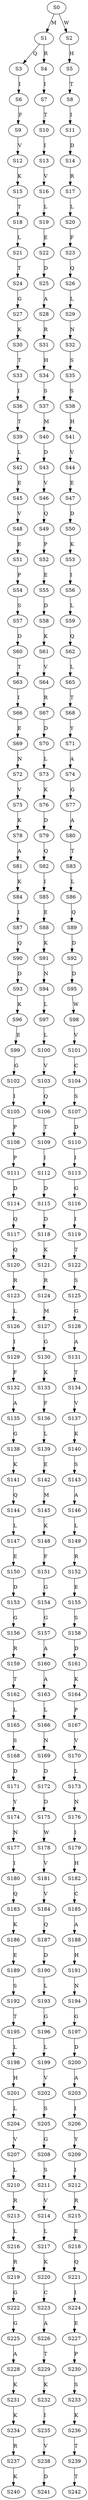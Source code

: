 strict digraph  {
	S0 -> S1 [ label = M ];
	S0 -> S2 [ label = W ];
	S1 -> S3 [ label = Q ];
	S1 -> S4 [ label = R ];
	S2 -> S5 [ label = H ];
	S3 -> S6 [ label = I ];
	S4 -> S7 [ label = I ];
	S5 -> S8 [ label = T ];
	S6 -> S9 [ label = F ];
	S7 -> S10 [ label = T ];
	S8 -> S11 [ label = I ];
	S9 -> S12 [ label = V ];
	S10 -> S13 [ label = I ];
	S11 -> S14 [ label = D ];
	S12 -> S15 [ label = K ];
	S13 -> S16 [ label = V ];
	S14 -> S17 [ label = R ];
	S15 -> S18 [ label = T ];
	S16 -> S19 [ label = L ];
	S17 -> S20 [ label = L ];
	S18 -> S21 [ label = L ];
	S19 -> S22 [ label = E ];
	S20 -> S23 [ label = F ];
	S21 -> S24 [ label = T ];
	S22 -> S25 [ label = D ];
	S23 -> S26 [ label = Q ];
	S24 -> S27 [ label = G ];
	S25 -> S28 [ label = A ];
	S26 -> S29 [ label = L ];
	S27 -> S30 [ label = K ];
	S28 -> S31 [ label = R ];
	S29 -> S32 [ label = N ];
	S30 -> S33 [ label = T ];
	S31 -> S34 [ label = H ];
	S32 -> S35 [ label = S ];
	S33 -> S36 [ label = I ];
	S34 -> S37 [ label = S ];
	S35 -> S38 [ label = S ];
	S36 -> S39 [ label = T ];
	S37 -> S40 [ label = M ];
	S38 -> S41 [ label = H ];
	S39 -> S42 [ label = L ];
	S40 -> S43 [ label = D ];
	S41 -> S44 [ label = V ];
	S42 -> S45 [ label = E ];
	S43 -> S46 [ label = V ];
	S44 -> S47 [ label = E ];
	S45 -> S48 [ label = V ];
	S46 -> S49 [ label = Q ];
	S47 -> S50 [ label = D ];
	S48 -> S51 [ label = E ];
	S49 -> S52 [ label = P ];
	S50 -> S53 [ label = K ];
	S51 -> S54 [ label = P ];
	S52 -> S55 [ label = E ];
	S53 -> S56 [ label = I ];
	S54 -> S57 [ label = S ];
	S55 -> S58 [ label = D ];
	S56 -> S59 [ label = L ];
	S57 -> S60 [ label = D ];
	S58 -> S61 [ label = K ];
	S59 -> S62 [ label = Q ];
	S60 -> S63 [ label = T ];
	S61 -> S64 [ label = V ];
	S62 -> S65 [ label = L ];
	S63 -> S66 [ label = I ];
	S64 -> S67 [ label = R ];
	S65 -> S68 [ label = T ];
	S66 -> S69 [ label = E ];
	S67 -> S70 [ label = D ];
	S68 -> S71 [ label = Y ];
	S69 -> S72 [ label = N ];
	S70 -> S73 [ label = L ];
	S71 -> S74 [ label = A ];
	S72 -> S75 [ label = V ];
	S73 -> S76 [ label = K ];
	S74 -> S77 [ label = G ];
	S75 -> S78 [ label = K ];
	S76 -> S79 [ label = D ];
	S77 -> S80 [ label = A ];
	S78 -> S81 [ label = A ];
	S79 -> S82 [ label = Q ];
	S80 -> S83 [ label = T ];
	S81 -> S84 [ label = K ];
	S82 -> S85 [ label = I ];
	S83 -> S86 [ label = L ];
	S84 -> S87 [ label = I ];
	S85 -> S88 [ label = E ];
	S86 -> S89 [ label = Q ];
	S87 -> S90 [ label = Q ];
	S88 -> S91 [ label = K ];
	S89 -> S92 [ label = D ];
	S90 -> S93 [ label = D ];
	S91 -> S94 [ label = N ];
	S92 -> S95 [ label = D ];
	S93 -> S96 [ label = K ];
	S94 -> S97 [ label = L ];
	S95 -> S98 [ label = W ];
	S96 -> S99 [ label = E ];
	S97 -> S100 [ label = L ];
	S98 -> S101 [ label = V ];
	S99 -> S102 [ label = G ];
	S100 -> S103 [ label = V ];
	S101 -> S104 [ label = C ];
	S102 -> S105 [ label = I ];
	S103 -> S106 [ label = Q ];
	S104 -> S107 [ label = S ];
	S105 -> S108 [ label = P ];
	S106 -> S109 [ label = T ];
	S107 -> S110 [ label = D ];
	S108 -> S111 [ label = P ];
	S109 -> S112 [ label = I ];
	S110 -> S113 [ label = I ];
	S111 -> S114 [ label = D ];
	S112 -> S115 [ label = D ];
	S113 -> S116 [ label = G ];
	S114 -> S117 [ label = Q ];
	S115 -> S118 [ label = D ];
	S116 -> S119 [ label = I ];
	S117 -> S120 [ label = Q ];
	S118 -> S121 [ label = K ];
	S119 -> S122 [ label = T ];
	S120 -> S123 [ label = R ];
	S121 -> S124 [ label = R ];
	S122 -> S125 [ label = S ];
	S123 -> S126 [ label = L ];
	S124 -> S127 [ label = M ];
	S125 -> S128 [ label = G ];
	S126 -> S129 [ label = I ];
	S127 -> S130 [ label = G ];
	S128 -> S131 [ label = A ];
	S129 -> S132 [ label = F ];
	S130 -> S133 [ label = K ];
	S131 -> S134 [ label = T ];
	S132 -> S135 [ label = A ];
	S133 -> S136 [ label = F ];
	S134 -> S137 [ label = V ];
	S135 -> S138 [ label = G ];
	S136 -> S139 [ label = L ];
	S137 -> S140 [ label = K ];
	S138 -> S141 [ label = K ];
	S139 -> S142 [ label = E ];
	S140 -> S143 [ label = S ];
	S141 -> S144 [ label = Q ];
	S142 -> S145 [ label = M ];
	S143 -> S146 [ label = A ];
	S144 -> S147 [ label = L ];
	S145 -> S148 [ label = K ];
	S146 -> S149 [ label = L ];
	S147 -> S150 [ label = E ];
	S148 -> S151 [ label = F ];
	S149 -> S152 [ label = R ];
	S150 -> S153 [ label = D ];
	S151 -> S154 [ label = G ];
	S152 -> S155 [ label = E ];
	S153 -> S156 [ label = G ];
	S154 -> S157 [ label = G ];
	S155 -> S158 [ label = S ];
	S156 -> S159 [ label = R ];
	S157 -> S160 [ label = A ];
	S158 -> S161 [ label = D ];
	S159 -> S162 [ label = T ];
	S160 -> S163 [ label = A ];
	S161 -> S164 [ label = K ];
	S162 -> S165 [ label = L ];
	S163 -> S166 [ label = L ];
	S164 -> S167 [ label = P ];
	S165 -> S168 [ label = S ];
	S166 -> S169 [ label = N ];
	S167 -> S170 [ label = V ];
	S168 -> S171 [ label = D ];
	S169 -> S172 [ label = D ];
	S170 -> S173 [ label = L ];
	S171 -> S174 [ label = Y ];
	S172 -> S175 [ label = D ];
	S173 -> S176 [ label = N ];
	S174 -> S177 [ label = N ];
	S175 -> S178 [ label = W ];
	S176 -> S179 [ label = I ];
	S177 -> S180 [ label = I ];
	S178 -> S181 [ label = V ];
	S179 -> S182 [ label = H ];
	S180 -> S183 [ label = Q ];
	S181 -> S184 [ label = V ];
	S182 -> S185 [ label = C ];
	S183 -> S186 [ label = K ];
	S184 -> S187 [ label = Q ];
	S185 -> S188 [ label = A ];
	S186 -> S189 [ label = E ];
	S187 -> S190 [ label = D ];
	S188 -> S191 [ label = H ];
	S189 -> S192 [ label = S ];
	S190 -> S193 [ label = L ];
	S191 -> S194 [ label = N ];
	S192 -> S195 [ label = T ];
	S193 -> S196 [ label = G ];
	S194 -> S197 [ label = G ];
	S195 -> S198 [ label = L ];
	S196 -> S199 [ label = L ];
	S197 -> S200 [ label = D ];
	S198 -> S201 [ label = H ];
	S199 -> S202 [ label = V ];
	S200 -> S203 [ label = A ];
	S201 -> S204 [ label = L ];
	S202 -> S205 [ label = S ];
	S203 -> S206 [ label = I ];
	S204 -> S207 [ label = V ];
	S205 -> S208 [ label = G ];
	S206 -> S209 [ label = Y ];
	S207 -> S210 [ label = L ];
	S208 -> S211 [ label = S ];
	S209 -> S212 [ label = I ];
	S210 -> S213 [ label = R ];
	S211 -> S214 [ label = V ];
	S212 -> S215 [ label = R ];
	S213 -> S216 [ label = L ];
	S214 -> S217 [ label = L ];
	S215 -> S218 [ label = E ];
	S216 -> S219 [ label = R ];
	S217 -> S220 [ label = K ];
	S218 -> S221 [ label = Q ];
	S219 -> S222 [ label = G ];
	S220 -> S223 [ label = C ];
	S221 -> S224 [ label = I ];
	S222 -> S225 [ label = G ];
	S223 -> S226 [ label = A ];
	S224 -> S227 [ label = E ];
	S225 -> S228 [ label = A ];
	S226 -> S229 [ label = T ];
	S227 -> S230 [ label = P ];
	S228 -> S231 [ label = K ];
	S229 -> S232 [ label = K ];
	S230 -> S233 [ label = S ];
	S231 -> S234 [ label = K ];
	S232 -> S235 [ label = I ];
	S233 -> S236 [ label = K ];
	S234 -> S237 [ label = R ];
	S235 -> S238 [ label = V ];
	S236 -> S239 [ label = T ];
	S237 -> S240 [ label = K ];
	S238 -> S241 [ label = D ];
	S239 -> S242 [ label = T ];
}

